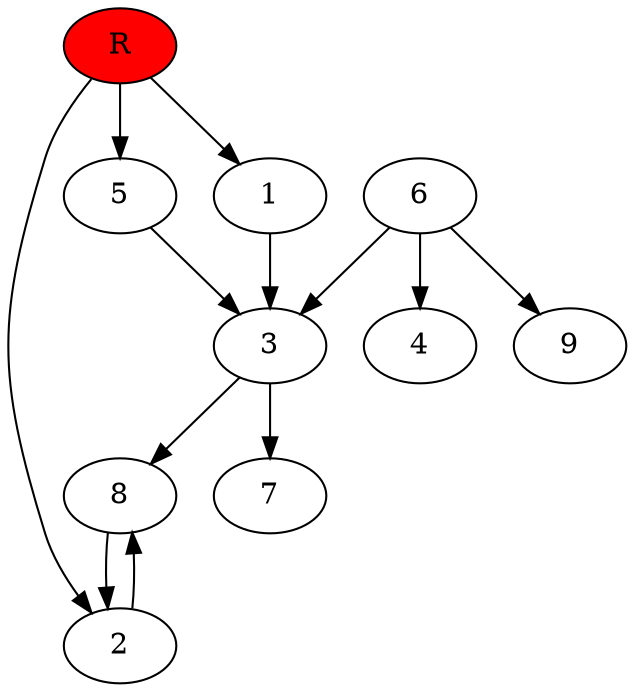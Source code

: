 digraph prb27463 {
	1
	2
	3
	4
	5
	6
	7
	8
	R [fillcolor="#ff0000" style=filled]
	1 -> 3
	2 -> 8
	3 -> 7
	3 -> 8
	5 -> 3
	6 -> 3
	6 -> 4
	6 -> 9
	8 -> 2
	R -> 1
	R -> 2
	R -> 5
}
